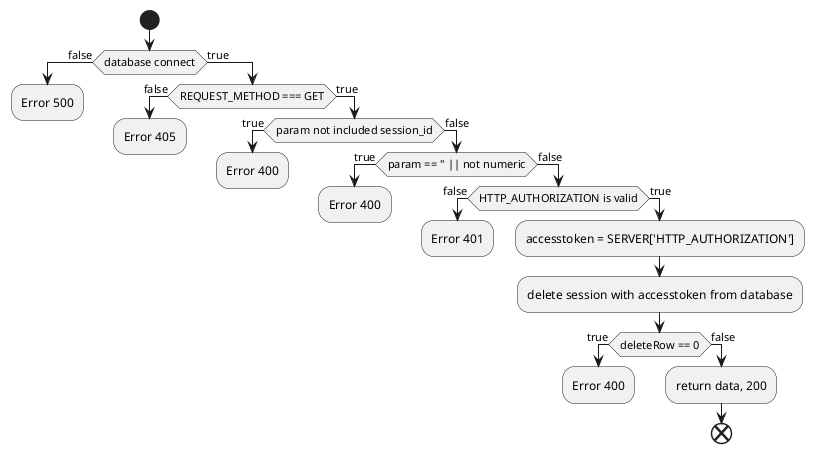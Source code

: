 @startuml
start
if(database connect) then (false)
  :Error 500;
  kill
else (true)
  if(REQUEST_METHOD === GET) then (false)
    :Error 405;
    kill
  else (true)
    if(param not included session_id) then (true)
      :Error 400;
      kill
    else (false)
      if(param == '' || not numeric) then (true)
        :Error 400;
        kill
      else (false)
        if(HTTP_AUTHORIZATION is valid) then (false)
          :Error 401;
          kill
        else (true)
          :accesstoken = SERVER['HTTP_AUTHORIZATION'];
          :delete session with accesstoken from database;
          if(deleteRow == 0) then (true)
            :Error 400;
            kill
          else (false)
            :return data, 200;
            end
@enduml